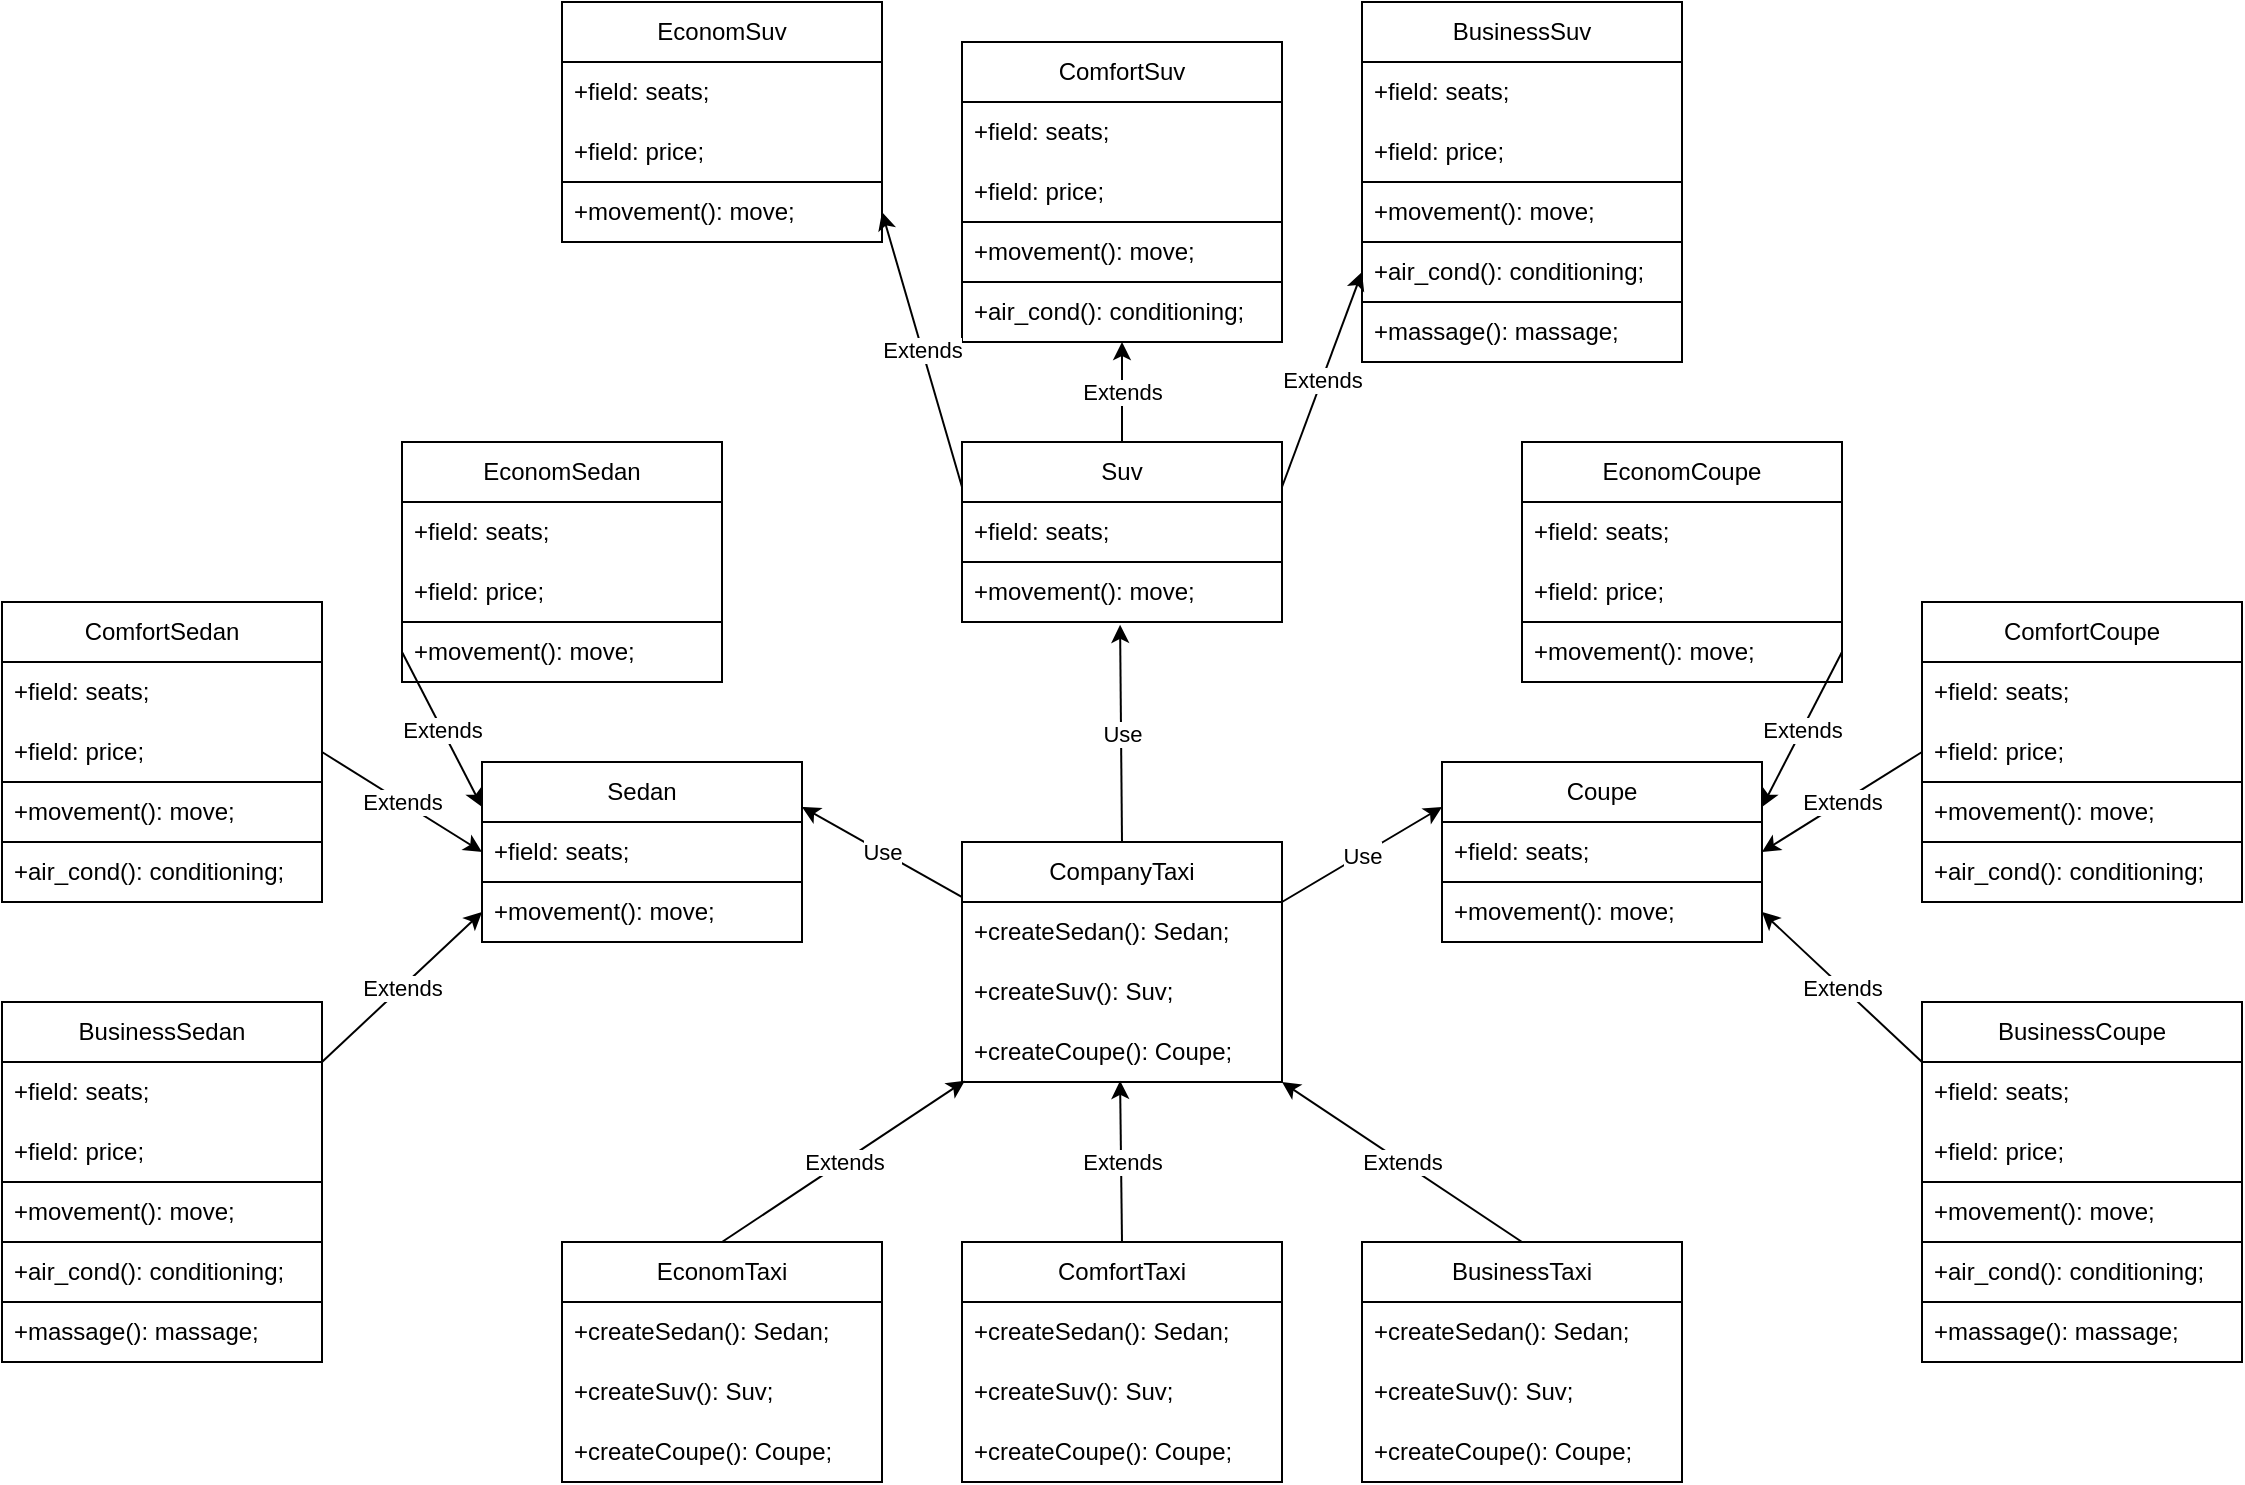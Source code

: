 <mxfile version="20.8.11"><diagram name="Страница 1" id="SOPwkkcJJjDbBXVas3Ne"><mxGraphModel dx="2183" dy="1973" grid="1" gridSize="10" guides="1" tooltips="1" connect="1" arrows="1" fold="1" page="1" pageScale="1" pageWidth="827" pageHeight="1169" math="0" shadow="0"><root><mxCell id="0"/><mxCell id="1" parent="0"/><mxCell id="ybTDOSzF4mzLMp8xG1V--1" value="CompanyTaxi" style="swimlane;fontStyle=0;childLayout=stackLayout;horizontal=1;startSize=30;horizontalStack=0;resizeParent=1;resizeParentMax=0;resizeLast=0;collapsible=1;marginBottom=0;whiteSpace=wrap;html=1;" vertex="1" parent="1"><mxGeometry x="280" y="120" width="160" height="120" as="geometry"/></mxCell><mxCell id="ybTDOSzF4mzLMp8xG1V--2" value="+createSedan(): Sedan;" style="text;strokeColor=none;fillColor=none;align=left;verticalAlign=middle;spacingLeft=4;spacingRight=4;overflow=hidden;points=[[0,0.5],[1,0.5]];portConstraint=eastwest;rotatable=0;whiteSpace=wrap;html=1;" vertex="1" parent="ybTDOSzF4mzLMp8xG1V--1"><mxGeometry y="30" width="160" height="30" as="geometry"/></mxCell><mxCell id="ybTDOSzF4mzLMp8xG1V--3" value="+createSuv(): Suv;" style="text;strokeColor=none;fillColor=none;align=left;verticalAlign=middle;spacingLeft=4;spacingRight=4;overflow=hidden;points=[[0,0.5],[1,0.5]];portConstraint=eastwest;rotatable=0;whiteSpace=wrap;html=1;" vertex="1" parent="ybTDOSzF4mzLMp8xG1V--1"><mxGeometry y="60" width="160" height="30" as="geometry"/></mxCell><mxCell id="ybTDOSzF4mzLMp8xG1V--4" value="+createCoupe(): Coupe;" style="text;strokeColor=none;fillColor=none;align=left;verticalAlign=middle;spacingLeft=4;spacingRight=4;overflow=hidden;points=[[0,0.5],[1,0.5]];portConstraint=eastwest;rotatable=0;whiteSpace=wrap;html=1;" vertex="1" parent="ybTDOSzF4mzLMp8xG1V--1"><mxGeometry y="90" width="160" height="30" as="geometry"/></mxCell><mxCell id="ybTDOSzF4mzLMp8xG1V--5" value="EconomTaxi" style="swimlane;fontStyle=0;childLayout=stackLayout;horizontal=1;startSize=30;horizontalStack=0;resizeParent=1;resizeParentMax=0;resizeLast=0;collapsible=1;marginBottom=0;whiteSpace=wrap;html=1;" vertex="1" parent="1"><mxGeometry x="80" y="320" width="160" height="120" as="geometry"/></mxCell><mxCell id="ybTDOSzF4mzLMp8xG1V--6" value="+createSedan(): Sedan;" style="text;strokeColor=none;fillColor=none;align=left;verticalAlign=middle;spacingLeft=4;spacingRight=4;overflow=hidden;points=[[0,0.5],[1,0.5]];portConstraint=eastwest;rotatable=0;whiteSpace=wrap;html=1;" vertex="1" parent="ybTDOSzF4mzLMp8xG1V--5"><mxGeometry y="30" width="160" height="30" as="geometry"/></mxCell><mxCell id="ybTDOSzF4mzLMp8xG1V--7" value="+createSuv(): Suv;" style="text;strokeColor=none;fillColor=none;align=left;verticalAlign=middle;spacingLeft=4;spacingRight=4;overflow=hidden;points=[[0,0.5],[1,0.5]];portConstraint=eastwest;rotatable=0;whiteSpace=wrap;html=1;" vertex="1" parent="ybTDOSzF4mzLMp8xG1V--5"><mxGeometry y="60" width="160" height="30" as="geometry"/></mxCell><mxCell id="ybTDOSzF4mzLMp8xG1V--8" value="+createCoupe(): Coupe;" style="text;strokeColor=none;fillColor=none;align=left;verticalAlign=middle;spacingLeft=4;spacingRight=4;overflow=hidden;points=[[0,0.5],[1,0.5]];portConstraint=eastwest;rotatable=0;whiteSpace=wrap;html=1;" vertex="1" parent="ybTDOSzF4mzLMp8xG1V--5"><mxGeometry y="90" width="160" height="30" as="geometry"/></mxCell><mxCell id="ybTDOSzF4mzLMp8xG1V--9" value="ComfortTaxi" style="swimlane;fontStyle=0;childLayout=stackLayout;horizontal=1;startSize=30;horizontalStack=0;resizeParent=1;resizeParentMax=0;resizeLast=0;collapsible=1;marginBottom=0;whiteSpace=wrap;html=1;" vertex="1" parent="1"><mxGeometry x="280" y="320" width="160" height="120" as="geometry"/></mxCell><mxCell id="ybTDOSzF4mzLMp8xG1V--10" value="+createSedan(): Sedan;" style="text;strokeColor=none;fillColor=none;align=left;verticalAlign=middle;spacingLeft=4;spacingRight=4;overflow=hidden;points=[[0,0.5],[1,0.5]];portConstraint=eastwest;rotatable=0;whiteSpace=wrap;html=1;" vertex="1" parent="ybTDOSzF4mzLMp8xG1V--9"><mxGeometry y="30" width="160" height="30" as="geometry"/></mxCell><mxCell id="ybTDOSzF4mzLMp8xG1V--11" value="+createSuv(): Suv;" style="text;strokeColor=none;fillColor=none;align=left;verticalAlign=middle;spacingLeft=4;spacingRight=4;overflow=hidden;points=[[0,0.5],[1,0.5]];portConstraint=eastwest;rotatable=0;whiteSpace=wrap;html=1;" vertex="1" parent="ybTDOSzF4mzLMp8xG1V--9"><mxGeometry y="60" width="160" height="30" as="geometry"/></mxCell><mxCell id="ybTDOSzF4mzLMp8xG1V--12" value="+createCoupe(): Coupe;" style="text;strokeColor=none;fillColor=none;align=left;verticalAlign=middle;spacingLeft=4;spacingRight=4;overflow=hidden;points=[[0,0.5],[1,0.5]];portConstraint=eastwest;rotatable=0;whiteSpace=wrap;html=1;" vertex="1" parent="ybTDOSzF4mzLMp8xG1V--9"><mxGeometry y="90" width="160" height="30" as="geometry"/></mxCell><mxCell id="ybTDOSzF4mzLMp8xG1V--13" value="BusinessTaxi" style="swimlane;fontStyle=0;childLayout=stackLayout;horizontal=1;startSize=30;horizontalStack=0;resizeParent=1;resizeParentMax=0;resizeLast=0;collapsible=1;marginBottom=0;whiteSpace=wrap;html=1;" vertex="1" parent="1"><mxGeometry x="480" y="320" width="160" height="120" as="geometry"/></mxCell><mxCell id="ybTDOSzF4mzLMp8xG1V--14" value="+createSedan(): Sedan;" style="text;strokeColor=none;fillColor=none;align=left;verticalAlign=middle;spacingLeft=4;spacingRight=4;overflow=hidden;points=[[0,0.5],[1,0.5]];portConstraint=eastwest;rotatable=0;whiteSpace=wrap;html=1;" vertex="1" parent="ybTDOSzF4mzLMp8xG1V--13"><mxGeometry y="30" width="160" height="30" as="geometry"/></mxCell><mxCell id="ybTDOSzF4mzLMp8xG1V--15" value="+createSuv(): Suv;" style="text;strokeColor=none;fillColor=none;align=left;verticalAlign=middle;spacingLeft=4;spacingRight=4;overflow=hidden;points=[[0,0.5],[1,0.5]];portConstraint=eastwest;rotatable=0;whiteSpace=wrap;html=1;" vertex="1" parent="ybTDOSzF4mzLMp8xG1V--13"><mxGeometry y="60" width="160" height="30" as="geometry"/></mxCell><mxCell id="ybTDOSzF4mzLMp8xG1V--16" value="+createCoupe(): Coupe;" style="text;strokeColor=none;fillColor=none;align=left;verticalAlign=middle;spacingLeft=4;spacingRight=4;overflow=hidden;points=[[0,0.5],[1,0.5]];portConstraint=eastwest;rotatable=0;whiteSpace=wrap;html=1;" vertex="1" parent="ybTDOSzF4mzLMp8xG1V--13"><mxGeometry y="90" width="160" height="30" as="geometry"/></mxCell><mxCell id="ybTDOSzF4mzLMp8xG1V--17" value="Sedan" style="swimlane;fontStyle=0;childLayout=stackLayout;horizontal=1;startSize=30;horizontalStack=0;resizeParent=1;resizeParentMax=0;resizeLast=0;collapsible=1;marginBottom=0;whiteSpace=wrap;html=1;" vertex="1" parent="1"><mxGeometry x="40" y="80" width="160" height="90" as="geometry"/></mxCell><mxCell id="ybTDOSzF4mzLMp8xG1V--18" value="+field: seats;" style="text;strokeColor=default;fillColor=none;align=left;verticalAlign=middle;spacingLeft=4;spacingRight=4;overflow=hidden;points=[[0,0.5],[1,0.5]];portConstraint=eastwest;rotatable=0;whiteSpace=wrap;html=1;" vertex="1" parent="ybTDOSzF4mzLMp8xG1V--17"><mxGeometry y="30" width="160" height="30" as="geometry"/></mxCell><mxCell id="ybTDOSzF4mzLMp8xG1V--19" value="+movement(): move;" style="text;strokeColor=none;fillColor=none;align=left;verticalAlign=middle;spacingLeft=4;spacingRight=4;overflow=hidden;points=[[0,0.5],[1,0.5]];portConstraint=eastwest;rotatable=0;whiteSpace=wrap;html=1;" vertex="1" parent="ybTDOSzF4mzLMp8xG1V--17"><mxGeometry y="60" width="160" height="30" as="geometry"/></mxCell><mxCell id="ybTDOSzF4mzLMp8xG1V--21" value="Coupe" style="swimlane;fontStyle=0;childLayout=stackLayout;horizontal=1;startSize=30;horizontalStack=0;resizeParent=1;resizeParentMax=0;resizeLast=0;collapsible=1;marginBottom=0;whiteSpace=wrap;html=1;" vertex="1" parent="1"><mxGeometry x="520" y="80" width="160" height="90" as="geometry"/></mxCell><mxCell id="ybTDOSzF4mzLMp8xG1V--22" value="+field: seats;" style="text;strokeColor=default;fillColor=none;align=left;verticalAlign=middle;spacingLeft=4;spacingRight=4;overflow=hidden;points=[[0,0.5],[1,0.5]];portConstraint=eastwest;rotatable=0;whiteSpace=wrap;html=1;" vertex="1" parent="ybTDOSzF4mzLMp8xG1V--21"><mxGeometry y="30" width="160" height="30" as="geometry"/></mxCell><mxCell id="ybTDOSzF4mzLMp8xG1V--23" value="+movement(): move;" style="text;strokeColor=none;fillColor=none;align=left;verticalAlign=middle;spacingLeft=4;spacingRight=4;overflow=hidden;points=[[0,0.5],[1,0.5]];portConstraint=eastwest;rotatable=0;whiteSpace=wrap;html=1;" vertex="1" parent="ybTDOSzF4mzLMp8xG1V--21"><mxGeometry y="60" width="160" height="30" as="geometry"/></mxCell><mxCell id="ybTDOSzF4mzLMp8xG1V--25" value="Suv" style="swimlane;fontStyle=0;childLayout=stackLayout;horizontal=1;startSize=30;horizontalStack=0;resizeParent=1;resizeParentMax=0;resizeLast=0;collapsible=1;marginBottom=0;whiteSpace=wrap;html=1;" vertex="1" parent="1"><mxGeometry x="280" y="-80" width="160" height="90" as="geometry"/></mxCell><mxCell id="ybTDOSzF4mzLMp8xG1V--26" value="+field: seats;" style="text;strokeColor=default;fillColor=none;align=left;verticalAlign=middle;spacingLeft=4;spacingRight=4;overflow=hidden;points=[[0,0.5],[1,0.5]];portConstraint=eastwest;rotatable=0;whiteSpace=wrap;html=1;" vertex="1" parent="ybTDOSzF4mzLMp8xG1V--25"><mxGeometry y="30" width="160" height="30" as="geometry"/></mxCell><mxCell id="ybTDOSzF4mzLMp8xG1V--27" value="+movement(): move;" style="text;strokeColor=none;fillColor=none;align=left;verticalAlign=middle;spacingLeft=4;spacingRight=4;overflow=hidden;points=[[0,0.5],[1,0.5]];portConstraint=eastwest;rotatable=0;whiteSpace=wrap;html=1;" vertex="1" parent="ybTDOSzF4mzLMp8xG1V--25"><mxGeometry y="60" width="160" height="30" as="geometry"/></mxCell><mxCell id="ybTDOSzF4mzLMp8xG1V--32" value="Use" style="endArrow=classic;html=1;rounded=0;exitX=0.5;exitY=0;exitDx=0;exitDy=0;entryX=0.494;entryY=1.047;entryDx=0;entryDy=0;entryPerimeter=0;" edge="1" parent="1" source="ybTDOSzF4mzLMp8xG1V--1" target="ybTDOSzF4mzLMp8xG1V--27"><mxGeometry relative="1" as="geometry"><mxPoint x="270" y="190" as="sourcePoint"/><mxPoint x="370" y="190" as="targetPoint"/></mxGeometry></mxCell><mxCell id="ybTDOSzF4mzLMp8xG1V--33" value="Use" style="edgeLabel;resizable=0;html=1;align=center;verticalAlign=middle;strokeColor=default;" connectable="0" vertex="1" parent="ybTDOSzF4mzLMp8xG1V--32"><mxGeometry relative="1" as="geometry"/></mxCell><mxCell id="ybTDOSzF4mzLMp8xG1V--34" value="Use" style="endArrow=classic;html=1;rounded=0;exitX=1;exitY=0.25;exitDx=0;exitDy=0;entryX=0;entryY=0.25;entryDx=0;entryDy=0;" edge="1" parent="1" source="ybTDOSzF4mzLMp8xG1V--1" target="ybTDOSzF4mzLMp8xG1V--21"><mxGeometry relative="1" as="geometry"><mxPoint x="370" y="130" as="sourcePoint"/><mxPoint x="369.04" y="21.41" as="targetPoint"/></mxGeometry></mxCell><mxCell id="ybTDOSzF4mzLMp8xG1V--35" value="Use" style="edgeLabel;resizable=0;html=1;align=center;verticalAlign=middle;strokeColor=default;" connectable="0" vertex="1" parent="ybTDOSzF4mzLMp8xG1V--34"><mxGeometry relative="1" as="geometry"/></mxCell><mxCell id="ybTDOSzF4mzLMp8xG1V--36" value="Use" style="endArrow=classic;html=1;rounded=0;exitX=-0.001;exitY=-0.087;exitDx=0;exitDy=0;entryX=1;entryY=0.25;entryDx=0;entryDy=0;exitPerimeter=0;" edge="1" parent="1" source="ybTDOSzF4mzLMp8xG1V--2" target="ybTDOSzF4mzLMp8xG1V--17"><mxGeometry relative="1" as="geometry"><mxPoint x="450" y="160" as="sourcePoint"/><mxPoint x="530" y="112.5" as="targetPoint"/></mxGeometry></mxCell><mxCell id="ybTDOSzF4mzLMp8xG1V--37" value="Use" style="edgeLabel;resizable=0;html=1;align=center;verticalAlign=middle;strokeColor=default;" connectable="0" vertex="1" parent="ybTDOSzF4mzLMp8xG1V--36"><mxGeometry relative="1" as="geometry"/></mxCell><mxCell id="ybTDOSzF4mzLMp8xG1V--38" value="" style="endArrow=classic;html=1;rounded=0;exitX=0.5;exitY=0;exitDx=0;exitDy=0;entryX=0.009;entryY=0.98;entryDx=0;entryDy=0;entryPerimeter=0;" edge="1" parent="1" source="ybTDOSzF4mzLMp8xG1V--5" target="ybTDOSzF4mzLMp8xG1V--4"><mxGeometry relative="1" as="geometry"><mxPoint x="270" y="190" as="sourcePoint"/><mxPoint x="370" y="190" as="targetPoint"/></mxGeometry></mxCell><mxCell id="ybTDOSzF4mzLMp8xG1V--39" value="Extends" style="edgeLabel;resizable=0;html=1;align=center;verticalAlign=middle;strokeColor=default;" connectable="0" vertex="1" parent="ybTDOSzF4mzLMp8xG1V--38"><mxGeometry relative="1" as="geometry"/></mxCell><mxCell id="ybTDOSzF4mzLMp8xG1V--40" value="" style="endArrow=classic;html=1;rounded=0;exitX=0.5;exitY=0;exitDx=0;exitDy=0;entryX=0.494;entryY=0.98;entryDx=0;entryDy=0;entryPerimeter=0;" edge="1" parent="1" source="ybTDOSzF4mzLMp8xG1V--9" target="ybTDOSzF4mzLMp8xG1V--4"><mxGeometry relative="1" as="geometry"><mxPoint x="170" y="330" as="sourcePoint"/><mxPoint x="291.44" y="249.4" as="targetPoint"/></mxGeometry></mxCell><mxCell id="ybTDOSzF4mzLMp8xG1V--41" value="Extends" style="edgeLabel;resizable=0;html=1;align=center;verticalAlign=middle;strokeColor=default;" connectable="0" vertex="1" parent="ybTDOSzF4mzLMp8xG1V--40"><mxGeometry relative="1" as="geometry"/></mxCell><mxCell id="ybTDOSzF4mzLMp8xG1V--42" value="" style="endArrow=classic;html=1;rounded=0;exitX=0.5;exitY=0;exitDx=0;exitDy=0;" edge="1" parent="1" source="ybTDOSzF4mzLMp8xG1V--13"><mxGeometry relative="1" as="geometry"><mxPoint x="370" y="330" as="sourcePoint"/><mxPoint x="440" y="240" as="targetPoint"/></mxGeometry></mxCell><mxCell id="ybTDOSzF4mzLMp8xG1V--43" value="Extends" style="edgeLabel;resizable=0;html=1;align=center;verticalAlign=middle;strokeColor=default;" connectable="0" vertex="1" parent="ybTDOSzF4mzLMp8xG1V--42"><mxGeometry relative="1" as="geometry"/></mxCell><mxCell id="ybTDOSzF4mzLMp8xG1V--52" value="EconomSedan" style="swimlane;fontStyle=0;childLayout=stackLayout;horizontal=1;startSize=30;horizontalStack=0;resizeParent=1;resizeParentMax=0;resizeLast=0;collapsible=1;marginBottom=0;whiteSpace=wrap;html=1;strokeColor=default;" vertex="1" parent="1"><mxGeometry y="-80" width="160" height="120" as="geometry"/></mxCell><mxCell id="ybTDOSzF4mzLMp8xG1V--53" value="+field: seats;" style="text;strokeColor=none;fillColor=none;align=left;verticalAlign=middle;spacingLeft=4;spacingRight=4;overflow=hidden;points=[[0,0.5],[1,0.5]];portConstraint=eastwest;rotatable=0;whiteSpace=wrap;html=1;" vertex="1" parent="ybTDOSzF4mzLMp8xG1V--52"><mxGeometry y="30" width="160" height="30" as="geometry"/></mxCell><mxCell id="ybTDOSzF4mzLMp8xG1V--54" value="+field: price;" style="text;strokeColor=none;fillColor=none;align=left;verticalAlign=middle;spacingLeft=4;spacingRight=4;overflow=hidden;points=[[0,0.5],[1,0.5]];portConstraint=eastwest;rotatable=0;whiteSpace=wrap;html=1;" vertex="1" parent="ybTDOSzF4mzLMp8xG1V--52"><mxGeometry y="60" width="160" height="30" as="geometry"/></mxCell><mxCell id="ybTDOSzF4mzLMp8xG1V--55" value="+movement(): move;" style="text;strokeColor=default;fillColor=none;align=left;verticalAlign=middle;spacingLeft=4;spacingRight=4;overflow=hidden;points=[[0,0.5],[1,0.5]];portConstraint=eastwest;rotatable=0;whiteSpace=wrap;html=1;" vertex="1" parent="ybTDOSzF4mzLMp8xG1V--52"><mxGeometry y="90" width="160" height="30" as="geometry"/></mxCell><mxCell id="ybTDOSzF4mzLMp8xG1V--80" value="" style="endArrow=classic;html=1;rounded=0;exitX=1;exitY=0.25;exitDx=0;exitDy=0;entryX=0;entryY=0.5;entryDx=0;entryDy=0;" edge="1" parent="1" source="ybTDOSzF4mzLMp8xG1V--100" target="ybTDOSzF4mzLMp8xG1V--19"><mxGeometry relative="1" as="geometry"><mxPoint x="-40" y="205" as="sourcePoint"/><mxPoint x="291.44" y="249.4" as="targetPoint"/></mxGeometry></mxCell><mxCell id="ybTDOSzF4mzLMp8xG1V--81" value="Extends" style="edgeLabel;resizable=0;html=1;align=center;verticalAlign=middle;strokeColor=default;" connectable="0" vertex="1" parent="ybTDOSzF4mzLMp8xG1V--80"><mxGeometry relative="1" as="geometry"/></mxCell><mxCell id="ybTDOSzF4mzLMp8xG1V--82" value="" style="endArrow=classic;html=1;rounded=0;exitX=1;exitY=0.5;exitDx=0;exitDy=0;entryX=0;entryY=0.5;entryDx=0;entryDy=0;" edge="1" parent="1" target="ybTDOSzF4mzLMp8xG1V--18"><mxGeometry relative="1" as="geometry"><mxPoint x="-40" y="75" as="sourcePoint"/><mxPoint x="50" y="165" as="targetPoint"/></mxGeometry></mxCell><mxCell id="ybTDOSzF4mzLMp8xG1V--83" value="Extends" style="edgeLabel;resizable=0;html=1;align=center;verticalAlign=middle;strokeColor=default;" connectable="0" vertex="1" parent="ybTDOSzF4mzLMp8xG1V--82"><mxGeometry relative="1" as="geometry"/></mxCell><mxCell id="ybTDOSzF4mzLMp8xG1V--84" value="" style="endArrow=classic;html=1;rounded=0;exitX=0;exitY=0.5;exitDx=0;exitDy=0;entryX=0;entryY=0.25;entryDx=0;entryDy=0;" edge="1" parent="1" source="ybTDOSzF4mzLMp8xG1V--55" target="ybTDOSzF4mzLMp8xG1V--17"><mxGeometry relative="1" as="geometry"><mxPoint x="-30" y="85" as="sourcePoint"/><mxPoint x="50" y="135" as="targetPoint"/></mxGeometry></mxCell><mxCell id="ybTDOSzF4mzLMp8xG1V--85" value="Extends" style="edgeLabel;resizable=0;html=1;align=center;verticalAlign=middle;strokeColor=default;" connectable="0" vertex="1" parent="ybTDOSzF4mzLMp8xG1V--84"><mxGeometry relative="1" as="geometry"/></mxCell><mxCell id="ybTDOSzF4mzLMp8xG1V--86" value="ComfortSedan" style="swimlane;fontStyle=0;childLayout=stackLayout;horizontal=1;startSize=30;horizontalStack=0;resizeParent=1;resizeParentMax=0;resizeLast=0;collapsible=1;marginBottom=0;whiteSpace=wrap;html=1;strokeColor=default;" vertex="1" parent="1"><mxGeometry x="-200" width="160" height="120" as="geometry"/></mxCell><mxCell id="ybTDOSzF4mzLMp8xG1V--87" value="+field: seats;" style="text;strokeColor=none;fillColor=none;align=left;verticalAlign=middle;spacingLeft=4;spacingRight=4;overflow=hidden;points=[[0,0.5],[1,0.5]];portConstraint=eastwest;rotatable=0;whiteSpace=wrap;html=1;" vertex="1" parent="ybTDOSzF4mzLMp8xG1V--86"><mxGeometry y="30" width="160" height="30" as="geometry"/></mxCell><mxCell id="ybTDOSzF4mzLMp8xG1V--88" value="+field: price;" style="text;strokeColor=none;fillColor=none;align=left;verticalAlign=middle;spacingLeft=4;spacingRight=4;overflow=hidden;points=[[0,0.5],[1,0.5]];portConstraint=eastwest;rotatable=0;whiteSpace=wrap;html=1;" vertex="1" parent="ybTDOSzF4mzLMp8xG1V--86"><mxGeometry y="60" width="160" height="30" as="geometry"/></mxCell><mxCell id="ybTDOSzF4mzLMp8xG1V--89" value="+movement(): move;" style="text;strokeColor=default;fillColor=none;align=left;verticalAlign=middle;spacingLeft=4;spacingRight=4;overflow=hidden;points=[[0,0.5],[1,0.5]];portConstraint=eastwest;rotatable=0;whiteSpace=wrap;html=1;" vertex="1" parent="ybTDOSzF4mzLMp8xG1V--86"><mxGeometry y="90" width="160" height="30" as="geometry"/></mxCell><mxCell id="ybTDOSzF4mzLMp8xG1V--94" value="+air_cond(): conditioning;" style="text;strokeColor=default;fillColor=none;align=left;verticalAlign=middle;spacingLeft=4;spacingRight=4;overflow=hidden;points=[[0,0.5],[1,0.5]];portConstraint=eastwest;rotatable=0;whiteSpace=wrap;html=1;" vertex="1" parent="1"><mxGeometry x="-200" y="120" width="160" height="30" as="geometry"/></mxCell><mxCell id="ybTDOSzF4mzLMp8xG1V--100" value="BusinessSedan" style="swimlane;fontStyle=0;childLayout=stackLayout;horizontal=1;startSize=30;horizontalStack=0;resizeParent=1;resizeParentMax=0;resizeLast=0;collapsible=1;marginBottom=0;whiteSpace=wrap;html=1;strokeColor=default;" vertex="1" parent="1"><mxGeometry x="-200" y="200" width="160" height="120" as="geometry"/></mxCell><mxCell id="ybTDOSzF4mzLMp8xG1V--101" value="+field: seats;" style="text;strokeColor=none;fillColor=none;align=left;verticalAlign=middle;spacingLeft=4;spacingRight=4;overflow=hidden;points=[[0,0.5],[1,0.5]];portConstraint=eastwest;rotatable=0;whiteSpace=wrap;html=1;" vertex="1" parent="ybTDOSzF4mzLMp8xG1V--100"><mxGeometry y="30" width="160" height="30" as="geometry"/></mxCell><mxCell id="ybTDOSzF4mzLMp8xG1V--102" value="+field: price;" style="text;strokeColor=none;fillColor=none;align=left;verticalAlign=middle;spacingLeft=4;spacingRight=4;overflow=hidden;points=[[0,0.5],[1,0.5]];portConstraint=eastwest;rotatable=0;whiteSpace=wrap;html=1;" vertex="1" parent="ybTDOSzF4mzLMp8xG1V--100"><mxGeometry y="60" width="160" height="30" as="geometry"/></mxCell><mxCell id="ybTDOSzF4mzLMp8xG1V--103" value="+movement(): move;" style="text;strokeColor=default;fillColor=none;align=left;verticalAlign=middle;spacingLeft=4;spacingRight=4;overflow=hidden;points=[[0,0.5],[1,0.5]];portConstraint=eastwest;rotatable=0;whiteSpace=wrap;html=1;" vertex="1" parent="ybTDOSzF4mzLMp8xG1V--100"><mxGeometry y="90" width="160" height="30" as="geometry"/></mxCell><mxCell id="ybTDOSzF4mzLMp8xG1V--104" value="+air_cond(): conditioning;" style="text;strokeColor=default;fillColor=none;align=left;verticalAlign=middle;spacingLeft=4;spacingRight=4;overflow=hidden;points=[[0,0.5],[1,0.5]];portConstraint=eastwest;rotatable=0;whiteSpace=wrap;html=1;" vertex="1" parent="1"><mxGeometry x="-200" y="320" width="160" height="30" as="geometry"/></mxCell><mxCell id="ybTDOSzF4mzLMp8xG1V--105" value="+massage(): massage;" style="text;strokeColor=default;fillColor=none;align=left;verticalAlign=middle;spacingLeft=4;spacingRight=4;overflow=hidden;points=[[0,0.5],[1,0.5]];portConstraint=eastwest;rotatable=0;whiteSpace=wrap;html=1;" vertex="1" parent="1"><mxGeometry x="-200" y="350" width="160" height="30" as="geometry"/></mxCell><mxCell id="ybTDOSzF4mzLMp8xG1V--106" value="EconomCoupe" style="swimlane;fontStyle=0;childLayout=stackLayout;horizontal=1;startSize=30;horizontalStack=0;resizeParent=1;resizeParentMax=0;resizeLast=0;collapsible=1;marginBottom=0;whiteSpace=wrap;html=1;strokeColor=default;" vertex="1" parent="1"><mxGeometry x="560" y="-80" width="160" height="120" as="geometry"/></mxCell><mxCell id="ybTDOSzF4mzLMp8xG1V--107" value="+field: seats;" style="text;strokeColor=none;fillColor=none;align=left;verticalAlign=middle;spacingLeft=4;spacingRight=4;overflow=hidden;points=[[0,0.5],[1,0.5]];portConstraint=eastwest;rotatable=0;whiteSpace=wrap;html=1;" vertex="1" parent="ybTDOSzF4mzLMp8xG1V--106"><mxGeometry y="30" width="160" height="30" as="geometry"/></mxCell><mxCell id="ybTDOSzF4mzLMp8xG1V--108" value="+field: price;" style="text;strokeColor=none;fillColor=none;align=left;verticalAlign=middle;spacingLeft=4;spacingRight=4;overflow=hidden;points=[[0,0.5],[1,0.5]];portConstraint=eastwest;rotatable=0;whiteSpace=wrap;html=1;" vertex="1" parent="ybTDOSzF4mzLMp8xG1V--106"><mxGeometry y="60" width="160" height="30" as="geometry"/></mxCell><mxCell id="ybTDOSzF4mzLMp8xG1V--109" value="+movement(): move;" style="text;strokeColor=default;fillColor=none;align=left;verticalAlign=middle;spacingLeft=4;spacingRight=4;overflow=hidden;points=[[0,0.5],[1,0.5]];portConstraint=eastwest;rotatable=0;whiteSpace=wrap;html=1;" vertex="1" parent="ybTDOSzF4mzLMp8xG1V--106"><mxGeometry y="90" width="160" height="30" as="geometry"/></mxCell><mxCell id="ybTDOSzF4mzLMp8xG1V--110" value="" style="endArrow=classic;html=1;rounded=0;exitX=1;exitY=0.5;exitDx=0;exitDy=0;entryX=1;entryY=0.25;entryDx=0;entryDy=0;" edge="1" parent="1" source="ybTDOSzF4mzLMp8xG1V--109" target="ybTDOSzF4mzLMp8xG1V--21"><mxGeometry relative="1" as="geometry"><mxPoint x="10" y="35" as="sourcePoint"/><mxPoint x="50" y="112.5" as="targetPoint"/></mxGeometry></mxCell><mxCell id="ybTDOSzF4mzLMp8xG1V--111" value="Extends" style="edgeLabel;resizable=0;html=1;align=center;verticalAlign=middle;strokeColor=default;" connectable="0" vertex="1" parent="ybTDOSzF4mzLMp8xG1V--110"><mxGeometry relative="1" as="geometry"/></mxCell><mxCell id="ybTDOSzF4mzLMp8xG1V--112" value="ComfortCoupe" style="swimlane;fontStyle=0;childLayout=stackLayout;horizontal=1;startSize=30;horizontalStack=0;resizeParent=1;resizeParentMax=0;resizeLast=0;collapsible=1;marginBottom=0;whiteSpace=wrap;html=1;strokeColor=default;" vertex="1" parent="1"><mxGeometry x="760" width="160" height="120" as="geometry"/></mxCell><mxCell id="ybTDOSzF4mzLMp8xG1V--113" value="+field: seats;" style="text;strokeColor=none;fillColor=none;align=left;verticalAlign=middle;spacingLeft=4;spacingRight=4;overflow=hidden;points=[[0,0.5],[1,0.5]];portConstraint=eastwest;rotatable=0;whiteSpace=wrap;html=1;" vertex="1" parent="ybTDOSzF4mzLMp8xG1V--112"><mxGeometry y="30" width="160" height="30" as="geometry"/></mxCell><mxCell id="ybTDOSzF4mzLMp8xG1V--114" value="+field: price;" style="text;strokeColor=none;fillColor=none;align=left;verticalAlign=middle;spacingLeft=4;spacingRight=4;overflow=hidden;points=[[0,0.5],[1,0.5]];portConstraint=eastwest;rotatable=0;whiteSpace=wrap;html=1;" vertex="1" parent="ybTDOSzF4mzLMp8xG1V--112"><mxGeometry y="60" width="160" height="30" as="geometry"/></mxCell><mxCell id="ybTDOSzF4mzLMp8xG1V--115" value="+movement(): move;" style="text;strokeColor=default;fillColor=none;align=left;verticalAlign=middle;spacingLeft=4;spacingRight=4;overflow=hidden;points=[[0,0.5],[1,0.5]];portConstraint=eastwest;rotatable=0;whiteSpace=wrap;html=1;" vertex="1" parent="ybTDOSzF4mzLMp8xG1V--112"><mxGeometry y="90" width="160" height="30" as="geometry"/></mxCell><mxCell id="ybTDOSzF4mzLMp8xG1V--116" value="+air_cond(): conditioning;" style="text;strokeColor=default;fillColor=none;align=left;verticalAlign=middle;spacingLeft=4;spacingRight=4;overflow=hidden;points=[[0,0.5],[1,0.5]];portConstraint=eastwest;rotatable=0;whiteSpace=wrap;html=1;" vertex="1" parent="1"><mxGeometry x="760" y="120" width="160" height="30" as="geometry"/></mxCell><mxCell id="ybTDOSzF4mzLMp8xG1V--117" value="BusinessCoupe" style="swimlane;fontStyle=0;childLayout=stackLayout;horizontal=1;startSize=30;horizontalStack=0;resizeParent=1;resizeParentMax=0;resizeLast=0;collapsible=1;marginBottom=0;whiteSpace=wrap;html=1;strokeColor=default;" vertex="1" parent="1"><mxGeometry x="760" y="200" width="160" height="120" as="geometry"/></mxCell><mxCell id="ybTDOSzF4mzLMp8xG1V--118" value="+field: seats;" style="text;strokeColor=none;fillColor=none;align=left;verticalAlign=middle;spacingLeft=4;spacingRight=4;overflow=hidden;points=[[0,0.5],[1,0.5]];portConstraint=eastwest;rotatable=0;whiteSpace=wrap;html=1;" vertex="1" parent="ybTDOSzF4mzLMp8xG1V--117"><mxGeometry y="30" width="160" height="30" as="geometry"/></mxCell><mxCell id="ybTDOSzF4mzLMp8xG1V--119" value="+field: price;" style="text;strokeColor=none;fillColor=none;align=left;verticalAlign=middle;spacingLeft=4;spacingRight=4;overflow=hidden;points=[[0,0.5],[1,0.5]];portConstraint=eastwest;rotatable=0;whiteSpace=wrap;html=1;" vertex="1" parent="ybTDOSzF4mzLMp8xG1V--117"><mxGeometry y="60" width="160" height="30" as="geometry"/></mxCell><mxCell id="ybTDOSzF4mzLMp8xG1V--120" value="+movement(): move;" style="text;strokeColor=default;fillColor=none;align=left;verticalAlign=middle;spacingLeft=4;spacingRight=4;overflow=hidden;points=[[0,0.5],[1,0.5]];portConstraint=eastwest;rotatable=0;whiteSpace=wrap;html=1;" vertex="1" parent="ybTDOSzF4mzLMp8xG1V--117"><mxGeometry y="90" width="160" height="30" as="geometry"/></mxCell><mxCell id="ybTDOSzF4mzLMp8xG1V--121" value="+air_cond(): conditioning;" style="text;strokeColor=default;fillColor=none;align=left;verticalAlign=middle;spacingLeft=4;spacingRight=4;overflow=hidden;points=[[0,0.5],[1,0.5]];portConstraint=eastwest;rotatable=0;whiteSpace=wrap;html=1;" vertex="1" parent="1"><mxGeometry x="760" y="320" width="160" height="30" as="geometry"/></mxCell><mxCell id="ybTDOSzF4mzLMp8xG1V--122" value="+massage(): massage;" style="text;strokeColor=default;fillColor=none;align=left;verticalAlign=middle;spacingLeft=4;spacingRight=4;overflow=hidden;points=[[0,0.5],[1,0.5]];portConstraint=eastwest;rotatable=0;whiteSpace=wrap;html=1;" vertex="1" parent="1"><mxGeometry x="760" y="350" width="160" height="30" as="geometry"/></mxCell><mxCell id="ybTDOSzF4mzLMp8xG1V--123" value="" style="endArrow=classic;html=1;rounded=0;exitX=0;exitY=0.5;exitDx=0;exitDy=0;entryX=1;entryY=0.5;entryDx=0;entryDy=0;" edge="1" parent="1" source="ybTDOSzF4mzLMp8xG1V--114" target="ybTDOSzF4mzLMp8xG1V--22"><mxGeometry relative="1" as="geometry"><mxPoint x="-30" y="85" as="sourcePoint"/><mxPoint x="50" y="135" as="targetPoint"/></mxGeometry></mxCell><mxCell id="ybTDOSzF4mzLMp8xG1V--124" value="Extends" style="edgeLabel;resizable=0;html=1;align=center;verticalAlign=middle;strokeColor=default;" connectable="0" vertex="1" parent="ybTDOSzF4mzLMp8xG1V--123"><mxGeometry relative="1" as="geometry"/></mxCell><mxCell id="ybTDOSzF4mzLMp8xG1V--125" value="" style="endArrow=classic;html=1;rounded=0;exitX=0;exitY=0.25;exitDx=0;exitDy=0;entryX=1;entryY=0.5;entryDx=0;entryDy=0;" edge="1" parent="1" source="ybTDOSzF4mzLMp8xG1V--117" target="ybTDOSzF4mzLMp8xG1V--23"><mxGeometry relative="1" as="geometry"><mxPoint x="-30" y="215" as="sourcePoint"/><mxPoint x="50" y="165" as="targetPoint"/></mxGeometry></mxCell><mxCell id="ybTDOSzF4mzLMp8xG1V--126" value="Extends" style="edgeLabel;resizable=0;html=1;align=center;verticalAlign=middle;strokeColor=default;" connectable="0" vertex="1" parent="ybTDOSzF4mzLMp8xG1V--125"><mxGeometry relative="1" as="geometry"/></mxCell><mxCell id="ybTDOSzF4mzLMp8xG1V--127" value="EconomSuv" style="swimlane;fontStyle=0;childLayout=stackLayout;horizontal=1;startSize=30;horizontalStack=0;resizeParent=1;resizeParentMax=0;resizeLast=0;collapsible=1;marginBottom=0;whiteSpace=wrap;html=1;strokeColor=default;" vertex="1" parent="1"><mxGeometry x="80" y="-300" width="160" height="120" as="geometry"/></mxCell><mxCell id="ybTDOSzF4mzLMp8xG1V--128" value="+field: seats;" style="text;strokeColor=none;fillColor=none;align=left;verticalAlign=middle;spacingLeft=4;spacingRight=4;overflow=hidden;points=[[0,0.5],[1,0.5]];portConstraint=eastwest;rotatable=0;whiteSpace=wrap;html=1;" vertex="1" parent="ybTDOSzF4mzLMp8xG1V--127"><mxGeometry y="30" width="160" height="30" as="geometry"/></mxCell><mxCell id="ybTDOSzF4mzLMp8xG1V--129" value="+field: price;" style="text;strokeColor=none;fillColor=none;align=left;verticalAlign=middle;spacingLeft=4;spacingRight=4;overflow=hidden;points=[[0,0.5],[1,0.5]];portConstraint=eastwest;rotatable=0;whiteSpace=wrap;html=1;" vertex="1" parent="ybTDOSzF4mzLMp8xG1V--127"><mxGeometry y="60" width="160" height="30" as="geometry"/></mxCell><mxCell id="ybTDOSzF4mzLMp8xG1V--130" value="+movement(): move;" style="text;strokeColor=default;fillColor=none;align=left;verticalAlign=middle;spacingLeft=4;spacingRight=4;overflow=hidden;points=[[0,0.5],[1,0.5]];portConstraint=eastwest;rotatable=0;whiteSpace=wrap;html=1;" vertex="1" parent="ybTDOSzF4mzLMp8xG1V--127"><mxGeometry y="90" width="160" height="30" as="geometry"/></mxCell><mxCell id="ybTDOSzF4mzLMp8xG1V--131" value="ComfortSuv" style="swimlane;fontStyle=0;childLayout=stackLayout;horizontal=1;startSize=30;horizontalStack=0;resizeParent=1;resizeParentMax=0;resizeLast=0;collapsible=1;marginBottom=0;whiteSpace=wrap;html=1;strokeColor=default;" vertex="1" parent="1"><mxGeometry x="280" y="-280" width="160" height="120" as="geometry"/></mxCell><mxCell id="ybTDOSzF4mzLMp8xG1V--132" value="+field: seats;" style="text;strokeColor=none;fillColor=none;align=left;verticalAlign=middle;spacingLeft=4;spacingRight=4;overflow=hidden;points=[[0,0.5],[1,0.5]];portConstraint=eastwest;rotatable=0;whiteSpace=wrap;html=1;" vertex="1" parent="ybTDOSzF4mzLMp8xG1V--131"><mxGeometry y="30" width="160" height="30" as="geometry"/></mxCell><mxCell id="ybTDOSzF4mzLMp8xG1V--133" value="+field: price;" style="text;strokeColor=none;fillColor=none;align=left;verticalAlign=middle;spacingLeft=4;spacingRight=4;overflow=hidden;points=[[0,0.5],[1,0.5]];portConstraint=eastwest;rotatable=0;whiteSpace=wrap;html=1;" vertex="1" parent="ybTDOSzF4mzLMp8xG1V--131"><mxGeometry y="60" width="160" height="30" as="geometry"/></mxCell><mxCell id="ybTDOSzF4mzLMp8xG1V--134" value="+movement(): move;" style="text;strokeColor=default;fillColor=none;align=left;verticalAlign=middle;spacingLeft=4;spacingRight=4;overflow=hidden;points=[[0,0.5],[1,0.5]];portConstraint=eastwest;rotatable=0;whiteSpace=wrap;html=1;" vertex="1" parent="ybTDOSzF4mzLMp8xG1V--131"><mxGeometry y="90" width="160" height="30" as="geometry"/></mxCell><mxCell id="ybTDOSzF4mzLMp8xG1V--135" value="+air_cond(): conditioning;" style="text;strokeColor=default;fillColor=none;align=left;verticalAlign=middle;spacingLeft=4;spacingRight=4;overflow=hidden;points=[[0,0.5],[1,0.5]];portConstraint=eastwest;rotatable=0;whiteSpace=wrap;html=1;" vertex="1" parent="1"><mxGeometry x="280" y="-160" width="160" height="30" as="geometry"/></mxCell><mxCell id="ybTDOSzF4mzLMp8xG1V--136" value="BusinessSuv" style="swimlane;fontStyle=0;childLayout=stackLayout;horizontal=1;startSize=30;horizontalStack=0;resizeParent=1;resizeParentMax=0;resizeLast=0;collapsible=1;marginBottom=0;whiteSpace=wrap;html=1;strokeColor=default;" vertex="1" parent="1"><mxGeometry x="480" y="-300" width="160" height="120" as="geometry"/></mxCell><mxCell id="ybTDOSzF4mzLMp8xG1V--137" value="+field: seats;" style="text;strokeColor=none;fillColor=none;align=left;verticalAlign=middle;spacingLeft=4;spacingRight=4;overflow=hidden;points=[[0,0.5],[1,0.5]];portConstraint=eastwest;rotatable=0;whiteSpace=wrap;html=1;" vertex="1" parent="ybTDOSzF4mzLMp8xG1V--136"><mxGeometry y="30" width="160" height="30" as="geometry"/></mxCell><mxCell id="ybTDOSzF4mzLMp8xG1V--138" value="+field: price;" style="text;strokeColor=none;fillColor=none;align=left;verticalAlign=middle;spacingLeft=4;spacingRight=4;overflow=hidden;points=[[0,0.5],[1,0.5]];portConstraint=eastwest;rotatable=0;whiteSpace=wrap;html=1;" vertex="1" parent="ybTDOSzF4mzLMp8xG1V--136"><mxGeometry y="60" width="160" height="30" as="geometry"/></mxCell><mxCell id="ybTDOSzF4mzLMp8xG1V--139" value="+movement(): move;" style="text;strokeColor=default;fillColor=none;align=left;verticalAlign=middle;spacingLeft=4;spacingRight=4;overflow=hidden;points=[[0,0.5],[1,0.5]];portConstraint=eastwest;rotatable=0;whiteSpace=wrap;html=1;" vertex="1" parent="ybTDOSzF4mzLMp8xG1V--136"><mxGeometry y="90" width="160" height="30" as="geometry"/></mxCell><mxCell id="ybTDOSzF4mzLMp8xG1V--140" value="+air_cond(): conditioning;" style="text;strokeColor=default;fillColor=none;align=left;verticalAlign=middle;spacingLeft=4;spacingRight=4;overflow=hidden;points=[[0,0.5],[1,0.5]];portConstraint=eastwest;rotatable=0;whiteSpace=wrap;html=1;" vertex="1" parent="1"><mxGeometry x="480" y="-180" width="160" height="30" as="geometry"/></mxCell><mxCell id="ybTDOSzF4mzLMp8xG1V--141" value="+massage(): massage;" style="text;strokeColor=default;fillColor=none;align=left;verticalAlign=middle;spacingLeft=4;spacingRight=4;overflow=hidden;points=[[0,0.5],[1,0.5]];portConstraint=eastwest;rotatable=0;whiteSpace=wrap;html=1;" vertex="1" parent="1"><mxGeometry x="480" y="-150" width="160" height="30" as="geometry"/></mxCell><mxCell id="ybTDOSzF4mzLMp8xG1V--142" value="" style="endArrow=classic;html=1;rounded=0;exitX=0;exitY=0.25;exitDx=0;exitDy=0;entryX=1;entryY=0.5;entryDx=0;entryDy=0;" edge="1" parent="1" source="ybTDOSzF4mzLMp8xG1V--25" target="ybTDOSzF4mzLMp8xG1V--130"><mxGeometry relative="1" as="geometry"><mxPoint x="10" y="35" as="sourcePoint"/><mxPoint x="50" y="112.5" as="targetPoint"/></mxGeometry></mxCell><mxCell id="ybTDOSzF4mzLMp8xG1V--143" value="Extends" style="edgeLabel;resizable=0;html=1;align=center;verticalAlign=middle;strokeColor=default;" connectable="0" vertex="1" parent="ybTDOSzF4mzLMp8xG1V--142"><mxGeometry relative="1" as="geometry"/></mxCell><mxCell id="ybTDOSzF4mzLMp8xG1V--144" value="" style="endArrow=classic;html=1;rounded=0;exitX=0.5;exitY=0;exitDx=0;exitDy=0;" edge="1" parent="1" source="ybTDOSzF4mzLMp8xG1V--25"><mxGeometry relative="1" as="geometry"><mxPoint x="290" y="-47.5" as="sourcePoint"/><mxPoint x="360" y="-130" as="targetPoint"/></mxGeometry></mxCell><mxCell id="ybTDOSzF4mzLMp8xG1V--145" value="Extends" style="edgeLabel;resizable=0;html=1;align=center;verticalAlign=middle;strokeColor=default;" connectable="0" vertex="1" parent="ybTDOSzF4mzLMp8xG1V--144"><mxGeometry relative="1" as="geometry"/></mxCell><mxCell id="ybTDOSzF4mzLMp8xG1V--146" value="" style="endArrow=classic;html=1;rounded=0;exitX=1;exitY=0.25;exitDx=0;exitDy=0;entryX=0;entryY=0.5;entryDx=0;entryDy=0;" edge="1" parent="1" source="ybTDOSzF4mzLMp8xG1V--25" target="ybTDOSzF4mzLMp8xG1V--140"><mxGeometry relative="1" as="geometry"><mxPoint x="290" y="-47.5" as="sourcePoint"/><mxPoint x="250" y="-185" as="targetPoint"/></mxGeometry></mxCell><mxCell id="ybTDOSzF4mzLMp8xG1V--147" value="Extends" style="edgeLabel;resizable=0;html=1;align=center;verticalAlign=middle;strokeColor=default;" connectable="0" vertex="1" parent="ybTDOSzF4mzLMp8xG1V--146"><mxGeometry relative="1" as="geometry"/></mxCell></root></mxGraphModel></diagram></mxfile>